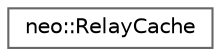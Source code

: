digraph "Graphical Class Hierarchy"
{
 // LATEX_PDF_SIZE
  bgcolor="transparent";
  edge [fontname=Helvetica,fontsize=10,labelfontname=Helvetica,labelfontsize=10];
  node [fontname=Helvetica,fontsize=10,shape=box,height=0.2,width=0.4];
  rankdir="LR";
  Node0 [id="Node000000",label="neo::RelayCache",height=0.2,width=0.4,color="grey40", fillcolor="white", style="filled",URL="$classneo_1_1_relay_cache.html",tooltip=" "];
}

